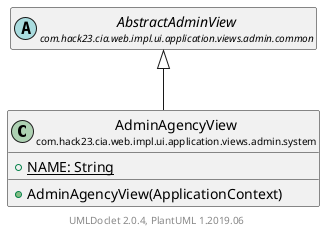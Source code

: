 @startuml
    set namespaceSeparator none
    hide empty fields
    hide empty methods

    class "<size:14>AdminAgencyView\n<size:10>com.hack23.cia.web.impl.ui.application.views.admin.system" as com.hack23.cia.web.impl.ui.application.views.admin.system.AdminAgencyView [[AdminAgencyView.html]] {
        {static} +NAME: String
        +AdminAgencyView(ApplicationContext)
    }

    abstract class "<size:14>AbstractAdminView\n<size:10>com.hack23.cia.web.impl.ui.application.views.admin.common" as com.hack23.cia.web.impl.ui.application.views.admin.common.AbstractAdminView [[../common/AbstractAdminView.html]]

    com.hack23.cia.web.impl.ui.application.views.admin.common.AbstractAdminView <|-- com.hack23.cia.web.impl.ui.application.views.admin.system.AdminAgencyView

    center footer UMLDoclet 2.0.4, PlantUML 1.2019.06
@enduml
